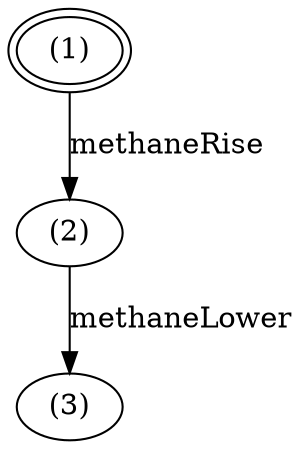 digraph G {
center = TRUE;
mclimit = 10.0;
nodesep = 0.05;
node [ width=0.25, height=0.25, label="" ];
s0 [ peripheries=2 ];
s0 [label="(1)"];
s1 [label="(2)"];
s2 [label="(3)"];
s0->s1[label="methaneRise"];
s1->s2[label="methaneLower"];
}
